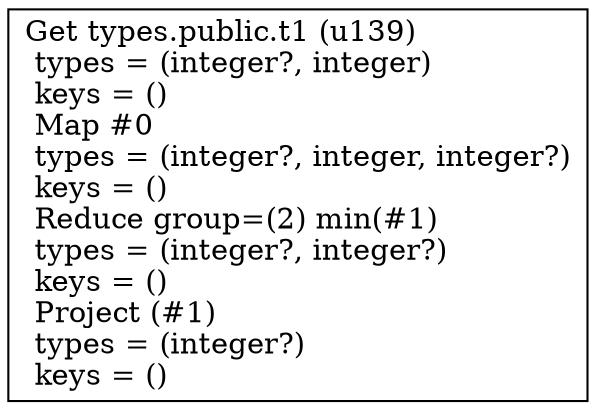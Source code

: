 digraph G {
    node0 [shape = record, label=" Get types.public.t1 (u139)\l  types = (integer?, integer)\l  keys = ()\l Map #0\l  types = (integer?, integer, integer?)\l  keys = ()\l Reduce group=(2) min(#1)\l  types = (integer?, integer?)\l  keys = ()\l Project (#1)\l  types = (integer?)\l  keys = ()\l"]
}
